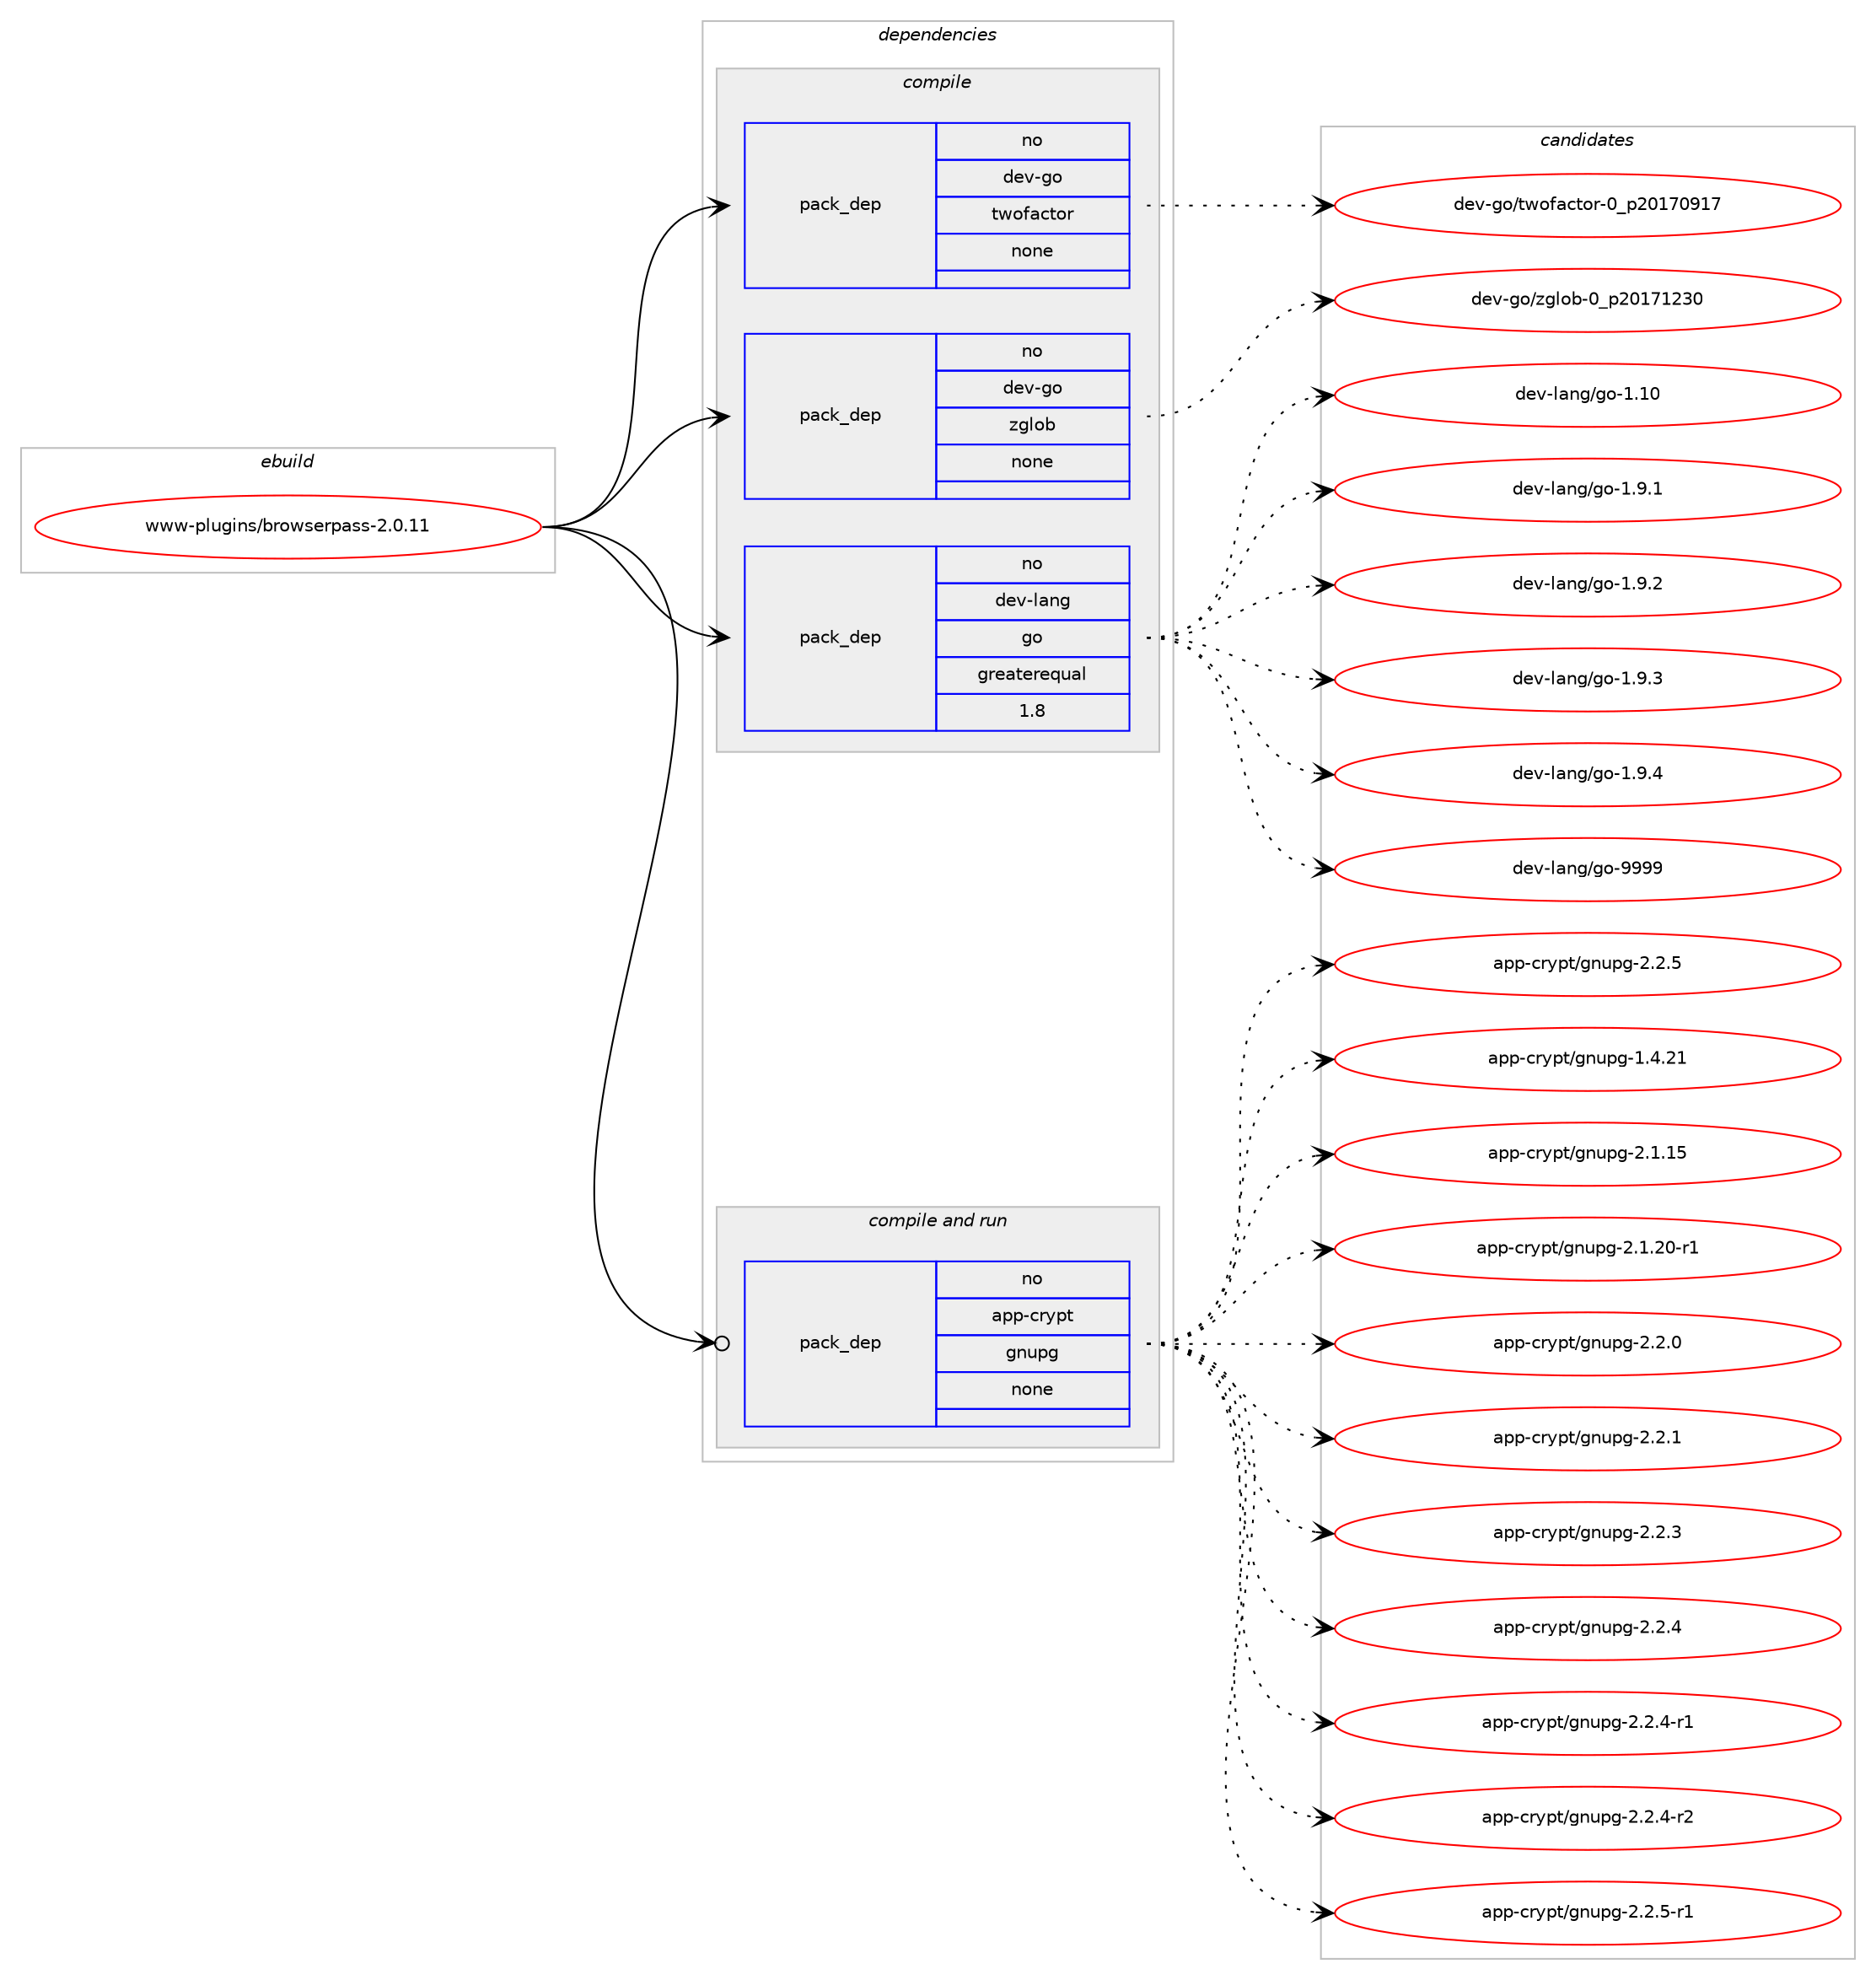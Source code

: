 digraph prolog {

# *************
# Graph options
# *************

newrank=true;
concentrate=true;
compound=true;
graph [rankdir=LR,fontname=Helvetica,fontsize=10,ranksep=1.5];#, ranksep=2.5, nodesep=0.2];
edge  [arrowhead=vee];
node  [fontname=Helvetica,fontsize=10];

# **********
# The ebuild
# **********

subgraph cluster_leftcol {
color=gray;
rank=same;
label=<<i>ebuild</i>>;
id [label="www-plugins/browserpass-2.0.11", color=red, width=4, href="../www-plugins/browserpass-2.0.11.svg"];
}

# ****************
# The dependencies
# ****************

subgraph cluster_midcol {
color=gray;
label=<<i>dependencies</i>>;
subgraph cluster_compile {
fillcolor="#eeeeee";
style=filled;
label=<<i>compile</i>>;
subgraph pack6699 {
dependency7646 [label=<<TABLE BORDER="0" CELLBORDER="1" CELLSPACING="0" CELLPADDING="4" WIDTH="220"><TR><TD ROWSPAN="6" CELLPADDING="30">pack_dep</TD></TR><TR><TD WIDTH="110">no</TD></TR><TR><TD>dev-go</TD></TR><TR><TD>twofactor</TD></TR><TR><TD>none</TD></TR><TR><TD></TD></TR></TABLE>>, shape=none, color=blue];
}
id:e -> dependency7646:w [weight=20,style="solid",arrowhead="vee"];
subgraph pack6700 {
dependency7647 [label=<<TABLE BORDER="0" CELLBORDER="1" CELLSPACING="0" CELLPADDING="4" WIDTH="220"><TR><TD ROWSPAN="6" CELLPADDING="30">pack_dep</TD></TR><TR><TD WIDTH="110">no</TD></TR><TR><TD>dev-go</TD></TR><TR><TD>zglob</TD></TR><TR><TD>none</TD></TR><TR><TD></TD></TR></TABLE>>, shape=none, color=blue];
}
id:e -> dependency7647:w [weight=20,style="solid",arrowhead="vee"];
subgraph pack6701 {
dependency7648 [label=<<TABLE BORDER="0" CELLBORDER="1" CELLSPACING="0" CELLPADDING="4" WIDTH="220"><TR><TD ROWSPAN="6" CELLPADDING="30">pack_dep</TD></TR><TR><TD WIDTH="110">no</TD></TR><TR><TD>dev-lang</TD></TR><TR><TD>go</TD></TR><TR><TD>greaterequal</TD></TR><TR><TD>1.8</TD></TR></TABLE>>, shape=none, color=blue];
}
id:e -> dependency7648:w [weight=20,style="solid",arrowhead="vee"];
}
subgraph cluster_compileandrun {
fillcolor="#eeeeee";
style=filled;
label=<<i>compile and run</i>>;
subgraph pack6702 {
dependency7649 [label=<<TABLE BORDER="0" CELLBORDER="1" CELLSPACING="0" CELLPADDING="4" WIDTH="220"><TR><TD ROWSPAN="6" CELLPADDING="30">pack_dep</TD></TR><TR><TD WIDTH="110">no</TD></TR><TR><TD>app-crypt</TD></TR><TR><TD>gnupg</TD></TR><TR><TD>none</TD></TR><TR><TD></TD></TR></TABLE>>, shape=none, color=blue];
}
id:e -> dependency7649:w [weight=20,style="solid",arrowhead="odotvee"];
}
subgraph cluster_run {
fillcolor="#eeeeee";
style=filled;
label=<<i>run</i>>;
}
}

# **************
# The candidates
# **************

subgraph cluster_choices {
rank=same;
color=gray;
label=<<i>candidates</i>>;

subgraph choice6699 {
color=black;
nodesep=1;
choice100101118451031114711611911110297991161111144548951125048495548574955 [label="dev-go/twofactor-0_p20170917", color=red, width=4,href="../dev-go/twofactor-0_p20170917.svg"];
dependency7646:e -> choice100101118451031114711611911110297991161111144548951125048495548574955:w [style=dotted,weight="100"];
}
subgraph choice6700 {
color=black;
nodesep=1;
choice1001011184510311147122103108111984548951125048495549505148 [label="dev-go/zglob-0_p20171230", color=red, width=4,href="../dev-go/zglob-0_p20171230.svg"];
dependency7647:e -> choice1001011184510311147122103108111984548951125048495549505148:w [style=dotted,weight="100"];
}
subgraph choice6701 {
color=black;
nodesep=1;
choice1001011184510897110103471031114549464948 [label="dev-lang/go-1.10", color=red, width=4,href="../dev-lang/go-1.10.svg"];
choice100101118451089711010347103111454946574649 [label="dev-lang/go-1.9.1", color=red, width=4,href="../dev-lang/go-1.9.1.svg"];
choice100101118451089711010347103111454946574650 [label="dev-lang/go-1.9.2", color=red, width=4,href="../dev-lang/go-1.9.2.svg"];
choice100101118451089711010347103111454946574651 [label="dev-lang/go-1.9.3", color=red, width=4,href="../dev-lang/go-1.9.3.svg"];
choice100101118451089711010347103111454946574652 [label="dev-lang/go-1.9.4", color=red, width=4,href="../dev-lang/go-1.9.4.svg"];
choice1001011184510897110103471031114557575757 [label="dev-lang/go-9999", color=red, width=4,href="../dev-lang/go-9999.svg"];
dependency7648:e -> choice1001011184510897110103471031114549464948:w [style=dotted,weight="100"];
dependency7648:e -> choice100101118451089711010347103111454946574649:w [style=dotted,weight="100"];
dependency7648:e -> choice100101118451089711010347103111454946574650:w [style=dotted,weight="100"];
dependency7648:e -> choice100101118451089711010347103111454946574651:w [style=dotted,weight="100"];
dependency7648:e -> choice100101118451089711010347103111454946574652:w [style=dotted,weight="100"];
dependency7648:e -> choice1001011184510897110103471031114557575757:w [style=dotted,weight="100"];
}
subgraph choice6702 {
color=black;
nodesep=1;
choice97112112459911412111211647103110117112103455046504653 [label="app-crypt/gnupg-2.2.5", color=red, width=4,href="../app-crypt/gnupg-2.2.5.svg"];
choice9711211245991141211121164710311011711210345494652465049 [label="app-crypt/gnupg-1.4.21", color=red, width=4,href="../app-crypt/gnupg-1.4.21.svg"];
choice9711211245991141211121164710311011711210345504649464953 [label="app-crypt/gnupg-2.1.15", color=red, width=4,href="../app-crypt/gnupg-2.1.15.svg"];
choice97112112459911412111211647103110117112103455046494650484511449 [label="app-crypt/gnupg-2.1.20-r1", color=red, width=4,href="../app-crypt/gnupg-2.1.20-r1.svg"];
choice97112112459911412111211647103110117112103455046504648 [label="app-crypt/gnupg-2.2.0", color=red, width=4,href="../app-crypt/gnupg-2.2.0.svg"];
choice97112112459911412111211647103110117112103455046504649 [label="app-crypt/gnupg-2.2.1", color=red, width=4,href="../app-crypt/gnupg-2.2.1.svg"];
choice97112112459911412111211647103110117112103455046504651 [label="app-crypt/gnupg-2.2.3", color=red, width=4,href="../app-crypt/gnupg-2.2.3.svg"];
choice97112112459911412111211647103110117112103455046504652 [label="app-crypt/gnupg-2.2.4", color=red, width=4,href="../app-crypt/gnupg-2.2.4.svg"];
choice971121124599114121112116471031101171121034550465046524511449 [label="app-crypt/gnupg-2.2.4-r1", color=red, width=4,href="../app-crypt/gnupg-2.2.4-r1.svg"];
choice971121124599114121112116471031101171121034550465046524511450 [label="app-crypt/gnupg-2.2.4-r2", color=red, width=4,href="../app-crypt/gnupg-2.2.4-r2.svg"];
choice971121124599114121112116471031101171121034550465046534511449 [label="app-crypt/gnupg-2.2.5-r1", color=red, width=4,href="../app-crypt/gnupg-2.2.5-r1.svg"];
dependency7649:e -> choice97112112459911412111211647103110117112103455046504653:w [style=dotted,weight="100"];
dependency7649:e -> choice9711211245991141211121164710311011711210345494652465049:w [style=dotted,weight="100"];
dependency7649:e -> choice9711211245991141211121164710311011711210345504649464953:w [style=dotted,weight="100"];
dependency7649:e -> choice97112112459911412111211647103110117112103455046494650484511449:w [style=dotted,weight="100"];
dependency7649:e -> choice97112112459911412111211647103110117112103455046504648:w [style=dotted,weight="100"];
dependency7649:e -> choice97112112459911412111211647103110117112103455046504649:w [style=dotted,weight="100"];
dependency7649:e -> choice97112112459911412111211647103110117112103455046504651:w [style=dotted,weight="100"];
dependency7649:e -> choice97112112459911412111211647103110117112103455046504652:w [style=dotted,weight="100"];
dependency7649:e -> choice971121124599114121112116471031101171121034550465046524511449:w [style=dotted,weight="100"];
dependency7649:e -> choice971121124599114121112116471031101171121034550465046524511450:w [style=dotted,weight="100"];
dependency7649:e -> choice971121124599114121112116471031101171121034550465046534511449:w [style=dotted,weight="100"];
}
}

}
